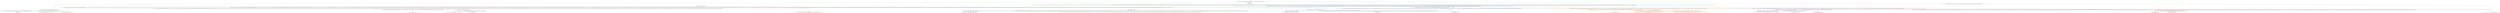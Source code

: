 digraph T {
	{
		rank=same
		52 [penwidth=3,colorscheme=set19,color=3,label="601;602;603;604;605;606;607;608;609;610_P\nP\n0% 60%"]
		50 [penwidth=3,colorscheme=set19,color=3,label="381;382;383;384;385;386;387;388;389;390;461;462;463;464;465;466;467;468;469;470;511;512;513;514;515;516;517;518;519;520_P\nP\n0% 18%"]
		46 [penwidth=3,colorscheme=set19,color=3,label="531;532;533;534;535;536;537;538;539;540;581;582;583;584;585;586;587;588;589;590_P\nP\n44% 0%"]
		43 [penwidth=3,colorscheme=set19,color=3,label="7352;7353;7354;7355;7356;7357;7358;7359;7360;7361;7402;7403;7404;7405;7406;7407;7408;7409;7410;7411;7462;7463;7464;7465;7466;7467;7468;7469;7470;7471;7492;7493;7494;7495;7496;7497;7498;7499;7500;7501;7602;7603;7604;7605;7606;7607;7608;7609;7610;7611;7782;7783;7784;7785;7786;7787;7788;7789;7790;7791;7852;7853;7854;7855;7856;7857;7858;7859;7860;7861;7952;7953;7954;7955;7956;7957;7958;7959;7960;7961;8093;8094;8095;8096;8097;8098;8099;8100;8101;8102;8273;8274;8275;8276;8277;8278;8279;8280;8281;8282;8373;8374;8375;8376;8377;8378;8379;8380;8381;8382;8703;8704;8705;8706;8707;8708;8709;8710;8711;8712;9113;9114;9115;9116;9117;9118;9119;9120;9121;9122;9303;9304;9305;9306;9307;9308;9309;9310;9311;9312;9443;9444;9445;9446;9447;9448;9449;9450;9451;9452;9713;9714;9715;9716;9717;9718;9719;9720;9721;9722;9923;9924;9925;9926;9927;9928;9929;9930;9931;9932;10023;10024;10025;10026;10027;10028;10029;10030;10031;10032;10153;10154;10155;10156;10157;10158;10159;10160;10161;10162;10233;10234;10235;10236;10237;10238;10239;10240;10241;10242_P\nP\n56% 0%"]
		41 [penwidth=3,colorscheme=set19,color=3,label="271;272;273;274;275;276;277;278;279;280;341;342;343;344;345;346;347;348;349;350_P\nP\n0% 22%"]
		38 [penwidth=3,colorscheme=set19,color=2,label="6132;6133;6134;6135;6136;6137;6138;6139;6140;6141;6222;6223;6224;6225;6226;6227;6228;6229;6230;6231_M1\nM1\n24%"]
		36 [penwidth=3,colorscheme=set19,color=2,label="8633;8634;8635;8636;8637;8638;8639;8640;8641;8642_M1\nM1\n11%"]
		34 [penwidth=3,colorscheme=set19,color=2,label="6122;6123;6124;6125;6126;6127;6128;6129;6130;6131;6182;6183;6184;6185;6186;6187;6188;6189;6190;6191_M1\nM1\n65%"]
		32 [penwidth=3,colorscheme=set19,color=8,label="4751;4752;4753;4754;4755;4756;4757;4758;4759;4760_M2\nM2\n24%"]
		30 [penwidth=3,colorscheme=set19,color=8,label="4211;4212;4213;4214;4215;4216;4217;4218;4219;4220;4401;4402;4403;4404;4405;4406;4407;4408;4409;4410_M2\nM2\n34%"]
		28 [penwidth=3,colorscheme=set19,color=8,label="4681;4682;4683;4684;4685;4686;4687;4688;4689;4690_M2\nM2\n42%"]
		26 [penwidth=3,colorscheme=set19,color=9,label="9603;9604;9605;9606;9607;9608;9609;9610;9611;9612_M3\nM3\n1e+02%"]
		25 [penwidth=3,colorscheme=set19,color=7,label="9493;9494;9495;9496;9497;9498;9499;9500;9501;9502;9633;9634;9635;9636;9637;9638;9639;9640;9641;9642;10313;10314;10315;10316;10317;10318;10319;10320;10321;10322_M4\nM4\n1e+02%"]
		23 [penwidth=3,colorscheme=set19,color=5,label="8893;8894;8895;8896;8897;8898;8899;8900;8901;8902_M5\nM5\n15%"]
		20 [penwidth=3,colorscheme=set19,color=5,label="8313;8314;8315;8316;8317;8318;8319;8320;8321;8322;8443;8444;8445;8446;8447;8448;8449;8450;8451;8452;8653;8654;8655;8656;8657;8658;8659;8660;8661;8662;8733;8734;8735;8736;8737;8738;8739;8740;8741;8742_M5\nM5\n39%"]
		18 [penwidth=3,colorscheme=set19,color=5,label="8433;8434;8435;8436;8437;8438;8439;8440;8441;8442;8553;8554;8555;8556;8557;8558;8559;8560;8561;8562;8643;8644;8645;8646;8647;8648;8649;8650;8651;8652;8723;8724;8725;8726;8727;8728;8729;8730;8731;8732_M5\nM5\n46%"]
		15 [penwidth=3,colorscheme=set19,color=4,label="8983;8984;8985;8986;8987;8988;8989;8990;8991;8992;9093;9094;9095;9096;9097;9098;9099;9100;9101;9102;9193;9194;9195;9196;9197;9198;9199;9200;9201;9202_M6\nM6\n70%"]
		13 [penwidth=3,colorscheme=set19,color=4,label="9553;9554;9555;9556;9557;9558;9559;9560;9561;9562_M6\nM6\n16%"]
		11 [penwidth=3,colorscheme=set19,color=4,label="9683;9684;9685;9686;9687;9688;9689;9690;9691;9692_M6\nM6\n14%"]
		10 [penwidth=3,colorscheme=set19,color=1,label="9703;9704;9705;9706;9707;9708;9709;9710;9711;9712_M7\nM7\n74%"]
		8 [penwidth=3,colorscheme=set19,color=1,label="10503;10504;10505;10506;10507;10508;10509;10510;10511;10512_M7\nM7\n26%"]
	}
	57 [penwidth=3,colorscheme=set19,color=3,label="GL"]
	56 [penwidth=3,colorscheme=set19,color=3,label="0;1;2;3;4;5;6;7;8;9;10;11;12;13;14;15;16;17;18;19;20;21;22;23;24;25;26;27;28;29;30;31;32;33;34;35;36;37;38;39;40;41;42;43;44;45;46;47;48;49;50;51;52;53;54;55;56;57;58;59;60;61;62;63;64;65;66;67;68;69;70"]
	55 [penwidth=3,colorscheme=set19,color=3,label="71;72;73;74;75;76;77;78;79;80"]
	54 [penwidth=3,colorscheme=set19,color=3,label="91;92;93;94;95;96;97;98;99;100;131;132;133;134;135;136;137;138;139;140;201;202;203;204;205;206;207;208;209;210"]
	53 [penwidth=3,colorscheme=set19,color=3,label="251;252;253;254;255;256;257;258;259;260;391;392;393;394;395;396;397;398;399;400;471;472;473;474;475;476;477;478;479;480;551;552;553;554;555;556;557;558;559;560;601;602;603;604;605;606;607;608;609;610"]
	51 [penwidth=3,colorscheme=set19,color=3,label="321;322;323;324;325;326;327;328;329;330;381;382;383;384;385;386;387;388;389;390;461;462;463;464;465;466;467;468;469;470;511;512;513;514;515;516;517;518;519;520"]
	49 [penwidth=3,colorscheme=set19,color=3,label="121;122;123;124;125;126;127;128;129;130"]
	48 [penwidth=3,colorscheme=set19,color=3,label="141;142;143;144;145;146;147;148;149;150;171;172;173;174;175;176;177;178;179;180"]
	47 [penwidth=3,colorscheme=set19,color=3,label="291;292;293;294;295;296;297;298;299;300;421;422;423;424;425;426;427;428;429;430;531;532;533;534;535;536;537;538;539;540;581;582;583;584;585;586;587;588;589;590"]
	45 [penwidth=3,colorscheme=set19,color=2,label="3581;3582;3583;3584;3585;3586;3587;3588;3589;3590;3671;3672;3673;3674;3675;3676;3677;3678;3679;3680;3721;3722;3723;3724;3725;3726;3727;3728;3729;3730;3761;3762;3763;3764;3765;3766;3767;3768;3769;3770;3871;3872;3873;3874;3875;3876;3877;3878;3879;3880;3941;3942;3943;3944;3945;3946;3947;3948;3949;3950;4051;4052;4053;4054;4055;4056;4057;4058;4059;4060;4121;4122;4123;4124;4125;4126;4127;4128;4129;4130;4181;4182;4183;4184;4185;4186;4187;4188;4189;4190;4261;4262;4263;4264;4265;4266;4267;4268;4269;4270;4381;4382;4383;4384;4385;4386;4387;4388;4389;4390;4541;4542;4543;4544;4545;4546;4547;4548;4549;4550;4741;4742;4743;4744;4745;4746;4747;4748;4749;4750;4851;4852;4853;4854;4855;4856;4857;4858;4859;4860;4991;4992;4993;4994;4995;4996;4997;4998;4999;5000;5021;5022;5023;5024;5025;5026;5027;5028;5029;5030;5061;5062;5063;5064;5065;5066;5067;5068;5069;5070;5101;5102;5103;5104;5105;5106;5107;5108;5109;5110;5261;5262;5263;5264;5265;5266;5267;5268;5269;5270;5331;5332;5333;5334;5335;5336;5337;5338;5339;5340;5391;5392;5393;5394;5395;5396;5397;5398;5399;5400;5421;5422;5423;5424;5425;5426;5427;5428;5429;5430;5471;5472;5473;5474;5475;5476;5477;5478;5479;5480;5511;5512;5513;5514;5515;5516;5517;5518;5519;5520;5591;5592;5593;5594;5595;5596;5597;5598;5599;5600;5721;5722;5723;5724;5725;5726;5727;5728;5729;5730;5751;5752;5753;5754;5755;5756;5757;5758;5759;5760;5811;5812;5813;5814;5815;5816;5817;5818;5819;5820;5861;5862;5863;5864;5865;5866;5867;5868;5869;5870;5901;5902;5903;5904;5905;5906;5907;5908;5909;5910;5971;5972;5973;5974;5975;5976;5977;5978;5979;5980;5981"]
	44 [penwidth=3,colorscheme=set19,color=2,label="6062;6063;6064;6065;6066;6067;6068;6069;6070;6071"]
	42 [penwidth=3,colorscheme=set19,color=3,label="81;82;83;84;85;86;87;88;89;90;101;102;103;104;105;106;107;108;109;110;111;112;113;114;115;116;117;118;119;120;151;152;153;154;155;156;157;158;159;160;221;222;223;224;225;226;227;228;229;230;271;272;273;274;275;276;277;278;279;280;341;342;343;344;345;346;347;348;349;350"]
	40 [penwidth=3,colorscheme=set19,color=2,label="6012;6013;6014;6015;6016;6017;6018;6019;6020;6021;6072;6073;6074;6075;6076;6077;6078;6079;6080;6081"]
	39 [penwidth=3,colorscheme=set19,color=2,label="6132;6133;6134;6135;6136;6137;6138;6139;6140;6141;6222;6223;6224;6225;6226;6227;6228;6229;6230;6231"]
	37 [penwidth=3,colorscheme=set19,color=2,label="6332;6333;6334;6335;6336;6337;6338;6339;6340;6341;6552;6553;6554;6555;6556;6557;6558;6559;6560;6561;6592;6593;6594;6595;6596;6597;6598;6599;6600;6601;6662;6663;6664;6665;6666;6667;6668;6669;6670;6671;6812;6813;6814;6815;6816;6817;6818;6819;6820;6821;6902;6903;6904;6905;6906;6907;6908;6909;6910;6911;7012;7013;7014;7015;7016;7017;7018;7019;7020;7021;7062;7063;7064;7065;7066;7067;7068;7069;7070;7071;7232;7233;7234;7235;7236;7237;7238;7239;7240;7241;7612;7613;7614;7615;7616;7617;7618;7619;7620;7621;7682;7683;7684;7685;7686;7687;7688;7689;7690;7691;7972;7973;7974;7975;7976;7977;7978;7979;7980;7981;8012;8013;8014;8015;8016;8017;8018;8019;8020;8021;8022;8163;8164;8165;8166;8167;8168;8169;8170;8171;8172;8293;8294;8295;8296;8297;8298;8299;8300;8301;8302;8403;8404;8405;8406;8407;8408;8409;8410;8411;8412;8633;8634;8635;8636;8637;8638;8639;8640;8641;8642"]
	35 [penwidth=3,colorscheme=set19,color=2,label="6122;6123;6124;6125;6126;6127;6128;6129;6130;6131;6182;6183;6184;6185;6186;6187;6188;6189;6190;6191"]
	33 [penwidth=3,colorscheme=set19,color=8,label="4081;4082;4083;4084;4085;4086;4087;4088;4089;4090;4161;4162;4163;4164;4165;4166;4167;4168;4169;4170;4251;4252;4253;4254;4255;4256;4257;4258;4259;4260;4291;4292;4293;4294;4295;4296;4297;4298;4299;4300;4351;4352;4353;4354;4355;4356;4357;4358;4359;4360;4451;4452;4453;4454;4455;4456;4457;4458;4459;4460;4591;4592;4593;4594;4595;4596;4597;4598;4599;4600;4701;4702;4703;4704;4705;4706;4707;4708;4709;4710;4751;4752;4753;4754;4755;4756;4757;4758;4759;4760"]
	31 [penwidth=3,colorscheme=set19,color=8,label="4211;4212;4213;4214;4215;4216;4217;4218;4219;4220;4401;4402;4403;4404;4405;4406;4407;4408;4409;4410"]
	29 [penwidth=3,colorscheme=set19,color=8,label="4481;4482;4483;4484;4485;4486;4487;4488;4489;4490;4551;4552;4553;4554;4555;4556;4557;4558;4559;4560;4631;4632;4633;4634;4635;4636;4637;4638;4639;4640;4681;4682;4683;4684;4685;4686;4687;4688;4689;4690"]
	27 [penwidth=3,colorscheme=set19,color=2,label="6162;6163;6164;6165;6166;6167;6168;6169;6170;6171;6242;6243;6244;6245;6246;6247;6248;6249;6250;6251;6312;6313;6314;6315;6316;6317;6318;6319;6320;6321;6362;6363;6364;6365;6366;6367;6368;6369;6370;6371;6402;6403;6404;6405;6406;6407;6408;6409;6410;6411"]
	24 [penwidth=3,colorscheme=set19,color=5,label="8043;8044;8045;8046;8047;8048;8049;8050;8051;8052;8113;8114;8115;8116;8117;8118;8119;8120;8121;8122;8203;8204;8205;8206;8207;8208;8209;8210;8211;8212;8353;8354;8355;8356;8357;8358;8359;8360;8361;8362;8483;8484;8485;8486;8487;8488;8489;8490;8491;8492;8603;8604;8605;8606;8607;8608;8609;8610;8611;8612;8673;8674;8675;8676;8677;8678;8679;8680;8681;8682;8893;8894;8895;8896;8897;8898;8899;8900;8901;8902"]
	22 [penwidth=3,colorscheme=set19,color=5,label="8183;8184;8185;8186;8187;8188;8189;8190;8191;8192"]
	21 [penwidth=3,colorscheme=set19,color=5,label="8313;8314;8315;8316;8317;8318;8319;8320;8321;8322;8443;8444;8445;8446;8447;8448;8449;8450;8451;8452;8653;8654;8655;8656;8657;8658;8659;8660;8661;8662;8733;8734;8735;8736;8737;8738;8739;8740;8741;8742"]
	19 [penwidth=3,colorscheme=set19,color=5,label="8433;8434;8435;8436;8437;8438;8439;8440;8441;8442;8553;8554;8555;8556;8557;8558;8559;8560;8561;8562;8643;8644;8645;8646;8647;8648;8649;8650;8651;8652;8723;8724;8725;8726;8727;8728;8729;8730;8731;8732"]
	17 [penwidth=3,colorscheme=set19,color=4,label="8763;8764;8765;8766;8767;8768;8769;8770;8771;8772;8843;8844;8845;8846;8847;8848;8849;8850;8851;8852;8913;8914;8915;8916;8917;8918;8919;8920;8921;8922"]
	16 [penwidth=3,colorscheme=set19,color=4,label="8983;8984;8985;8986;8987;8988;8989;8990;8991;8992;9093;9094;9095;9096;9097;9098;9099;9100;9101;9102;9193;9194;9195;9196;9197;9198;9199;9200;9201;9202"]
	14 [penwidth=3,colorscheme=set19,color=4,label="9083;9084;9085;9086;9087;9088;9089;9090;9091;9092;9403;9404;9405;9406;9407;9408;9409;9410;9411;9412;9553;9554;9555;9556;9557;9558;9559;9560;9561;9562"]
	12 [penwidth=3,colorscheme=set19,color=4,label="8833;8834;8835;8836;8837;8838;8839;8840;8841;8842;8973;8974;8975;8976;8977;8978;8979;8980;8981;8982;9273;9274;9275;9276;9277;9278;9279;9280;9281;9282;9683;9684;9685;9686;9687;9688;9689;9690;9691;9692"]
	9 [penwidth=3,colorscheme=set19,color=1,label="10343;10344;10345;10346;10347;10348;10349;10350;10351;10352;10453;10454;10455;10456;10457;10458;10459;10460;10461;10462;10503;10504;10505;10506;10507;10508;10509;10510;10511;10512"]
	7 [penwidth=3,colorscheme=set19,color=3,label="6212;6213;6214;6215;6216;6217;6218;6219;6220;6221;6252;6253;6254;6255;6256;6257;6258;6259;6260;6261;6372;6373;6374;6375;6376;6377;6378;6379;6380;6381;6412;6413;6414;6415;6416;6417;6418;6419;6420;6421;6472;6473;6474;6475;6476;6477;6478;6479;6480;6481;6542;6543;6544;6545;6546;6547;6548;6549;6550;6551;6582;6583;6584;6585;6586;6587;6588;6589;6590;6591;6612;6613;6614;6615;6616;6617;6618;6619;6620;6621;6762;6763;6764;6765;6766;6767;6768;6769;6770;6771;6892;6893;6894;6895;6896;6897;6898;6899;6900;6901;6982;6983;6984;6985;6986;6987;6988;6989;6990;6991;7002;7003;7004;7005;7006;7007;7008;7009;7010;7011;7052;7053;7054;7055;7056;7057;7058;7059;7060;7061;7352;7353;7354;7355;7356;7357;7358;7359;7360;7361;7402;7403;7404;7405;7406;7407;7408;7409;7410;7411;7462;7463;7464;7465;7466;7467;7468;7469;7470;7471;7492;7493;7494;7495;7496;7497;7498;7499;7500;7501;7602;7603;7604;7605;7606;7607;7608;7609;7610;7611;7782;7783;7784;7785;7786;7787;7788;7789;7790;7791;7852;7853;7854;7855;7856;7857;7858;7859;7860;7861;7952;7953;7954;7955;7956;7957;7958;7959;7960;7961;8093;8094;8095;8096;8097;8098;8099;8100;8101;8102;8273;8274;8275;8276;8277;8278;8279;8280;8281;8282;8373;8374;8375;8376;8377;8378;8379;8380;8381;8382;8703;8704;8705;8706;8707;8708;8709;8710;8711;8712;9113;9114;9115;9116;9117;9118;9119;9120;9121;9122;9303;9304;9305;9306;9307;9308;9309;9310;9311;9312;9443;9444;9445;9446;9447;9448;9449;9450;9451;9452;9713;9714;9715;9716;9717;9718;9719;9720;9721;9722;9923;9924;9925;9926;9927;9928;9929;9930;9931;9932;10023;10024;10025;10026;10027;10028;10029;10030;10031;10032;10153;10154;10155;10156;10157;10158;10159;10160;10161;10162;10233;10234;10235;10236;10237;10238;10239;10240;10241;10242"]
	6 [penwidth=3,colorscheme=set19,color=1,label="3611;3612;3613;3614;3615;3616;3617;3618;3619;3620;3661;3662;3663;3664;3665;3666;3667;3668;3669;3670;3741;3742;3743;3744;3745;3746;3747;3748;3749;3750;3791;3792;3793;3794;3795;3796;3797;3798;3799;3800;3821;3822;3823;3824;3825;3826;3827;3828;3829;3830;3861;3862;3863;3864;3865;3866;3867;3868;3869;3870;3931;3932;3933;3934;3935;3936;3937;3938;3939;3940;4001;4002;4003;4004;4005;4006;4007;4008;4009;4010;4171;4172;4173;4174;4175;4176;4177;4178;4179;4180;4371;4372;4373;4374;4375;4376;4377;4378;4379;4380;4521;4522;4523;4524;4525;4526;4527;4528;4529;4530;4611;4612;4613;4614;4615;4616;4617;4618;4619;4620;4661;4662;4663;4664;4665;4666;4667;4668;4669;4670;4871;4872;4873;4874;4875;4876;4877;4878;4879;4880;4921;4922;4923;4924;4925;4926;4927;4928;4929;4930;5011;5012;5013;5014;5015;5016;5017;5018;5019;5020;5041;5042;5043;5044;5045;5046;5047;5048;5049;5050;5091;5092;5093;5094;5095;5096;5097;5098;5099;5100;5141;5142;5143;5144;5145;5146;5147;5148;5149;5150;5151;5152;5153;5154;5155;5156;5157;5158;5159;5160;5201;5202;5203;5204;5205;5206;5207;5208;5209;5210;5231;5232;5233;5234;5235;5236;5237;5238;5239;5240;5241;5242;5243;5244;5245;5246;5247;5248;5249;5250;5281;5282;5283;5284;5285;5286;5287;5288;5289;5290;5311;5312;5313;5314;5315;5316;5317;5318;5319;5320;5341;5342;5343;5344;5345;5346;5347;5348;5349;5350;5361;5362;5363;5364;5365;5366;5367;5368;5369;5370;5411;5412;5413;5414;5415;5416;5417;5418;5419;5420;5441;5442;5443;5444;5445;5446;5447;5448;5449;5450;5571;5572;5573;5574;5575;5576;5577;5578;5579;5580;5621;5622;5623;5624;5625;5626;5627;5628;5629;5630;5661;5662;5663;5664;5665;5666;5667;5668;5669;5670;5691;5692;5693;5694;5695;5696;5697;5698;5699;5700;5741;5742;5743;5744;5745;5746;5747;5748;5749;5750;5771;5772;5773;5774;5775;5776;5777;5778;5779;5780;5841;5842;5843;5844;5845;5846;5847;5848;5849;5850;5881;5882;5883;5884;5885;5886;5887;5888;5889;5890;5921;5922;5923;5924;5925;5926;5927;5928;5929;5930;5941;5942;5943;5944;5945;5946;5947;5948;5949;5950;5961;5962;5963;5964;5965;5966;5967;5968;5969;5970;6032;6033;6034;6035;6036;6037;6038;6039;6040;6041;6052;6053;6054;6055;6056;6057;6058;6059;6060;6061;6102;6103;6104;6105;6106;6107;6108;6109;6110;6111;6232;6233;6234;6235;6236;6237;6238;6239;6240;6241;6272;6273;6274;6275;6276;6277;6278;6279;6280;6281;6352;6353;6354;6355;6356;6357;6358;6359;6360;6361;6442;6443;6444;6445;6446;6447;6448;6449;6450;6451;6492;6493;6494;6495;6496;6497;6498;6499;6500;6501;6572;6573;6574;6575;6576;6577;6578;6579;6580;6581;6622;6623;6624;6625;6626;6627;6628;6629;6630;6631;6782;6783;6784;6785;6786;6787;6788;6789;6790;6791;6852;6853;6854;6855;6856;6857;6858;6859;6860;6861;6912;6913;6914;6915;6916;6917;6918;6919;6920;6921;7082;7083;7084;7085;7086;7087;7088;7089;7090;7091;7142;7143;7144;7145;7146;7147;7148;7149;7150;7151;7202;7203;7204;7205;7206;7207;7208;7209;7210;7211;7282;7283;7284;7285;7286;7287;7288;7289;7290;7291;7332;7333;7334;7335;7336;7337;7338;7339;7340;7341;7432;7433;7434;7435;7436;7437;7438;7439;7440;7441;7562;7563;7564;7565;7566;7567;7568;7569;7570;7571;7762;7763;7764;7765;7766;7767;7768;7769;7770;7771;7822;7823;7824;7825;7826;7827;7828;7829;7830;7831;7882;7883;7884;7885;7886;7887;7888;7889;7890;7891;7932;7933;7934;7935;7936;7937;7938;7939;7940;7941;8053;8054;8055;8056;8057;8058;8059;8060;8061;8062;8143;8144;8145;8146;8147;8148;8149;8150;8151;8152;8233;8234;8235;8236;8237;8238;8239;8240;8241;8242;8493;8494;8495;8496;8497;8498;8499;8500;8501;8502;8853;8854;8855;8856;8857;8858;8859;8860;8861;8862;9213;9214;9215;9216;9217;9218;9219;9220;9221;9222;9423;9424;9425;9426;9427;9428;9429;9430;9431;9432;9563;9564;9565;9566;9567;9568;9569;9570;9571;9572;9703;9704;9705;9706;9707;9708;9709;9710;9711;9712"]
	5 [penwidth=3,colorscheme=set19,color=9,label="6502;6503;6504;6505;6506;6507;6508;6509;6510;6511;6602;6603;6604;6605;6606;6607;6608;6609;6610;6611;6632;6633;6634;6635;6636;6637;6638;6639;6640;6641;6692;6693;6694;6695;6696;6697;6698;6699;6700;6701;6792;6793;6794;6795;6796;6797;6798;6799;6800;6801;6862;6863;6864;6865;6866;6867;6868;6869;6870;6871;7022;7023;7024;7025;7026;7027;7028;7029;7030;7031;7152;7153;7154;7155;7156;7157;7158;7159;7160;7161;7212;7213;7214;7215;7216;7217;7218;7219;7220;7221;7382;7383;7384;7385;7386;7387;7388;7389;7390;7391;7572;7573;7574;7575;7576;7577;7578;7579;7580;7581;7642;7643;7644;7645;7646;7647;7648;7649;7650;7651;7722;7723;7724;7725;7726;7727;7728;7729;7730;7731;7892;7893;7894;7895;7896;7897;7898;7899;7900;7901;8023;8024;8025;8026;8027;8028;8029;8030;8031;8032;8063;8064;8065;8066;8067;8068;8069;8070;8071;8072;8243;8244;8245;8246;8247;8248;8249;8250;8251;8252;8363;8364;8365;8366;8367;8368;8369;8370;8371;8372;8503;8504;8505;8506;8507;8508;8509;8510;8511;8512;8793;8794;8795;8796;8797;8798;8799;8800;8801;8802;8863;8864;8865;8866;8867;8868;8869;8870;8871;8872;8943;8944;8945;8946;8947;8948;8949;8950;8951;8952;9023;9024;9025;9026;9027;9028;9029;9030;9031;9032;9143;9144;9145;9146;9147;9148;9149;9150;9151;9152;9463;9464;9465;9466;9467;9468;9469;9470;9471;9472;9603;9604;9605;9606;9607;9608;9609;9610;9611;9612"]
	4 [penwidth=3,colorscheme=set19,color=4,label="6112;6113;6114;6115;6116;6117;6118;6119;6120;6121;6172;6173;6174;6175;6176;6177;6178;6179;6180;6181;6322;6323;6324;6325;6326;6327;6328;6329;6330;6331;6522;6523;6524;6525;6526;6527;6528;6529;6530;6531;6712;6713;6714;6715;6716;6717;6718;6719;6720;6721;6752;6753;6754;6755;6756;6757;6758;6759;6760;6761;6802;6803;6804;6805;6806;6807;6808;6809;6810;6811;6932;6933;6934;6935;6936;6937;6938;6939;6940;6941;7032;7033;7034;7035;7036;7037;7038;7039;7040;7041;7102;7103;7104;7105;7106;7107;7108;7109;7110;7111;7302;7303;7304;7305;7306;7307;7308;7309;7310;7311;7482;7483;7484;7485;7486;7487;7488;7489;7490;7491;7532;7533;7534;7535;7536;7537;7538;7539;7540;7541;7592;7593;7594;7595;7596;7597;7598;7599;7600;7601;7662;7663;7664;7665;7666;7667;7668;7669;7670;7671;7772;7773;7774;7775;7776;7777;7778;7779;7780;7781;7962;7963;7964;7965;7966;7967;7968;7969;7970;7971;8083;8084;8085;8086;8087;8088;8089;8090;8091;8092;8153;8154;8155;8156;8157;8158;8159;8160;8161;8162;8263;8264;8265;8266;8267;8268;8269;8270;8271;8272;8523;8524;8525;8526;8527;8528;8529;8530;8531;8532;8683;8684;8685;8686;8687;8688;8689;8690;8691;8692"]
	3 [penwidth=3,colorscheme=set19,color=5,label="6452;6453;6454;6455;6456;6457;6458;6459;6460;6461;6512;6513;6514;6515;6516;6517;6518;6519;6520;6521;6642;6643;6644;6645;6646;6647;6648;6649;6650;6651;6702;6703;6704;6705;6706;6707;6708;6709;6710;6711;6742;6743;6744;6745;6746;6747;6748;6749;6750;6751;6872;6873;6874;6875;6876;6877;6878;6879;6880;6881;6922;6923;6924;6925;6926;6927;6928;6929;6930;6931;6962;6963;6964;6965;6966;6967;6968;6969;6970;6971;7092;7093;7094;7095;7096;7097;7098;7099;7100;7101;7162;7163;7164;7165;7166;7167;7168;7169;7170;7171;7292;7293;7294;7295;7296;7297;7298;7299;7300;7301;7442;7443;7444;7445;7446;7447;7448;7449;7450;7451;7472;7473;7474;7475;7476;7477;7478;7479;7480;7481;7522;7523;7524;7525;7526;7527;7528;7529;7530;7531;7582;7583;7584;7585;7586;7587;7588;7589;7590;7591;7652;7653;7654;7655;7656;7657;7658;7659;7660;7661;7732;7733;7734;7735;7736;7737;7738;7739;7740;7741;7832;7833;7834;7835;7836;7837;7838;7839;7840;7841;7902;7903;7904;7905;7906;7907;7908;7909;7910;7911;7982;7983;7984;7985;7986;7987;7988;7989;7990;7991"]
	2 [penwidth=3,colorscheme=set19,color=7,label="241;242;243;244;245;246;247;248;249;250;301;302;303;304;305;306;307;308;309;310;431;432;433;434;435;436;437;438;439;440;591;592;593;594;595;596;597;598;599;600;631;632;633;634;635;636;637;638;639;640;711;712;713;714;715;716;717;718;719;720;741;742;743;744;745;746;747;748;749;750;771;772;773;774;775;776;777;778;779;780;801;802;803;804;805;806;807;808;809;810;881;882;883;884;885;886;887;888;889;890;951;952;953;954;955;956;957;958;959;960;981;982;983;984;985;986;987;988;989;990;1001;1002;1003;1004;1005;1006;1007;1008;1009;1010;1031;1032;1033;1034;1035;1036;1037;1038;1039;1040;1081;1082;1083;1084;1085;1086;1087;1088;1089;1090;1111;1112;1113;1114;1115;1116;1117;1118;1119;1120;1161;1162;1163;1164;1165;1166;1167;1168;1169;1170;1191;1192;1193;1194;1195;1196;1197;1198;1199;1200;1211;1212;1213;1214;1215;1216;1217;1218;1219;1220;1271;1272;1273;1274;1275;1276;1277;1278;1279;1280;1301;1302;1303;1304;1305;1306;1307;1308;1309;1310;1341;1342;1343;1344;1345;1346;1347;1348;1349;1350;1371;1372;1373;1374;1375;1376;1377;1378;1379;1380;1421;1422;1423;1424;1425;1426;1427;1428;1429;1430;1431;1432;1433;1434;1435;1436;1437;1438;1439;1440;1501;1502;1503;1504;1505;1506;1507;1508;1509;1510;1571;1572;1573;1574;1575;1576;1577;1578;1579;1580;1631;1632;1633;1634;1635;1636;1637;1638;1639;1640;1651;1652;1653;1654;1655;1656;1657;1658;1659;1660;1661;1662;1663;1664;1665;1666;1667;1668;1669;1670;1691;1692;1693;1694;1695;1696;1697;1698;1699;1700;1711;1712;1713;1714;1715;1716;1717;1718;1719;1720;1761;1762;1763;1764;1765;1766;1767;1768;1769;1770;1911;1912;1913;1914;1915;1916;1917;1918;1919;1920;1961;1962;1963;1964;1965;1966;1967;1968;1969;1970;1971;1972;1973;1974;1975;1976;1977;1978;1979;1980;1981;1982;1983;1984;1985;1986;1987;1988;1989;1990;2081;2082;2083;2084;2085;2086;2087;2088;2089;2090;2101;2102;2103;2104;2105;2106;2107;2108;2109;2110;2111;2112;2113;2114;2115;2116;2117;2118;2119;2120;2131;2132;2133;2134;2135;2136;2137;2138;2139;2140;2211;2212;2213;2214;2215;2216;2217;2218;2219;2220;2241;2242;2243;2244;2245;2246;2247;2248;2249;2250;2261;2262;2263;2264;2265;2266;2267;2268;2269;2270;2301;2302;2303;2304;2305;2306;2307;2308;2309;2310;2391;2392;2393;2394;2395;2396;2397;2398;2399;2400;2411;2412;2413;2414;2415;2416;2417;2418;2419;2420;2471;2472;2473;2474;2475;2476;2477;2478;2479;2480;2531;2532;2533;2534;2535;2536;2537;2538;2539;2540;2561;2562;2563;2564;2565;2566;2567;2568;2569;2570;2601;2602;2603;2604;2605;2606;2607;2608;2609;2610;2641;2642;2643;2644;2645;2646;2647;2648;2649;2650;2661;2662;2663;2664;2665;2666;2667;2668;2669;2670;2691;2692;2693;2694;2695;2696;2697;2698;2699;2700;2741;2742;2743;2744;2745;2746;2747;2748;2749;2750;2791;2792;2793;2794;2795;2796;2797;2798;2799;2800;2831;2832;2833;2834;2835;2836;2837;2838;2839;2840;2871;2872;2873;2874;2875;2876;2877;2878;2879;2880;2911;2912;2913;2914;2915;2916;2917;2918;2919;2920;3031;3032;3033;3034;3035;3036;3037;3038;3039;3040;3081;3082;3083;3084;3085;3086;3087;3088;3089;3090;3181;3182;3183;3184;3185;3186;3187;3188;3189;3190;3221;3222;3223;3224;3225;3226;3227;3228;3229;3230;3321;3322;3323;3324;3325;3326;3327;3328;3329;3330;3341;3342;3343;3344;3345;3346;3347;3348;3349;3350;3401;3402;3403;3404;3405;3406;3407;3408;3409;3410;3451;3452;3453;3454;3455;3456;3457;3458;3459;3460;3481;3482;3483;3484;3485;3486;3487;3488;3489;3490;3551;3552;3553;3554;3555;3556;3557;3558;3559;3560;3591;3592;3593;3594;3595;3596;3597;3598;3599;3600;3621;3622;3623;3624;3625;3626;3627;3628;3629;3630;3731;3732;3733;3734;3735;3736;3737;3738;3739;3740;3771;3772;3773;3774;3775;3776;3777;3778;3779;3780;3801;3802;3803;3804;3805;3806;3807;3808;3809;3810;3891;3892;3893;3894;3895;3896;3897;3898;3899;3900;3921;3922;3923;3924;3925;3926;3927;3928;3929;3930;4091;4092;4093;4094;4095;4096;4097;4098;4099;4100;4111;4112;4113;4114;4115;4116;4117;4118;4119;4120;4301;4302;4303;4304;4305;4306;4307;4308;4309;4310;4361;4362;4363;4364;4365;4366;4367;4368;4369;4370;4511;4512;4513;4514;4515;4516;4517;4518;4519;4520;4601;4602;4603;4604;4605;4606;4607;4608;4609;4610;4651;4652;4653;4654;4655;4656;4657;4658;4659;4660;4761;4762;4763;4764;4765;4766;4767;4768;4769;4770;4781;4782;4783;4784;4785;4786;4787;4788;4789;4790;4821;4822;4823;4824;4825;4826;4827;4828;4829;4830;4891;4892;4893;4894;4895;4896;4897;4898;4899;4900;4941;4942;4943;4944;4945;4946;4947;4948;4949;4950;4971;4972;4973;4974;4975;4976;4977;4978;4979;4980;5001;5002;5003;5004;5005;5006;5007;5008;5009;5010;5081;5082;5083;5084;5085;5086;5087;5088;5089;5090;5121;5122;5123;5124;5125;5126;5127;5128;5129;5130;5131;5132;5133;5134;5135;5136;5137;5138;5139;5140;5191;5192;5193;5194;5195;5196;5197;5198;5199;5200;5271;5272;5273;5274;5275;5276;5277;5278;5279;5280;5301;5302;5303;5304;5305;5306;5307;5308;5309;5310;5381;5382;5383;5384;5385;5386;5387;5388;5389;5390;5401;5402;5403;5404;5405;5406;5407;5408;5409;5410;5531;5532;5533;5534;5535;5536;5537;5538;5539;5540;5561;5562;5563;5564;5565;5566;5567;5568;5569;5570;5611;5612;5613;5614;5615;5616;5617;5618;5619;5620;5631;5632;5633;5634;5635;5636;5637;5638;5639;5640;5681;5682;5683;5684;5685;5686;5687;5688;5689;5690;5711;5712;5713;5714;5715;5716;5717;5718;5719;5720;5781;5782;5783;5784;5785;5786;5787;5788;5789;5790;5791;5792;5793;5794;5795;5796;5797;5798;5799;5800;5831;5832;5833;5834;5835;5836;5837;5838;5839;5840;5871;5872;5873;5874;5875;5876;5877;5878;5879;5880;5891;5892;5893;5894;5895;5896;5897;5898;5899;5900;5931;5932;5933;5934;5935;5936;5937;5938;5939;5940;5982;5983;5984;5985;5986;5987;5988;5989;5990;5991;5992;5993;5994;5995;5996;5997;5998;5999;6000;6001;6022;6023;6024;6025;6026;6027;6028;6029;6030;6031;6082;6083;6084;6085;6086;6087;6088;6089;6090;6091;6382;6383;6384;6385;6386;6387;6388;6389;6390;6391;6422;6423;6424;6425;6426;6427;6428;6429;6430;6431;6672;6673;6674;6675;6676;6677;6678;6679;6680;6681;6822;6823;6824;6825;6826;6827;6828;6829;6830;6831;7182;7183;7184;7185;7186;7187;7188;7189;7190;7191;7262;7263;7264;7265;7266;7267;7268;7269;7270;7271;7322;7323;7324;7325;7326;7327;7328;7329;7330;7331;7362;7363;7364;7365;7366;7367;7368;7369;7370;7371;7502;7503;7504;7505;7506;7507;7508;7509;7510;7511;7542;7543;7544;7545;7546;7547;7548;7549;7550;7551;7692;7693;7694;7695;7696;7697;7698;7699;7700;7701;7792;7793;7794;7795;7796;7797;7798;7799;7800;7801;7992;7993;7994;7995;7996;7997;7998;7999;8000;8001;8123;8124;8125;8126;8127;8128;8129;8130;8131;8132;8213;8214;8215;8216;8217;8218;8219;8220;8221;8222;8413;8414;8415;8416;8417;8418;8419;8420;8421;8422;8713;8714;8715;8716;8717;8718;8719;8720;8721;8722;8873;8874;8875;8876;8877;8878;8879;8880;8881;8882;9043;9044;9045;9046;9047;9048;9049;9050;9051;9052;9163;9164;9165;9166;9167;9168;9169;9170;9171;9172;9243;9244;9245;9246;9247;9248;9249;9250;9251;9252;9343;9344;9345;9346;9347;9348;9349;9350;9351;9352;9493;9494;9495;9496;9497;9498;9499;9500;9501;9502;9633;9634;9635;9636;9637;9638;9639;9640;9641;9642;10313;10314;10315;10316;10317;10318;10319;10320;10321;10322"]
	1 [penwidth=3,colorscheme=set19,color=8,label="621;622;623;624;625;626;627;628;629;630;651;652;653;654;655;656;657;658;659;660;701;702;703;704;705;706;707;708;709;710;731;732;733;734;735;736;737;738;739;740;761;762;763;764;765;766;767;768;769;770;791;792;793;794;795;796;797;798;799;800;821;822;823;824;825;826;827;828;829;830;871;872;873;874;875;876;877;878;879;880;921;922;923;924;925;926;927;928;929;930;941;942;943;944;945;946;947;948;949;950;971;972;973;974;975;976;977;978;979;980;1021;1022;1023;1024;1025;1026;1027;1028;1029;1030;1141;1142;1143;1144;1145;1146;1147;1148;1149;1150;1181;1182;1183;1184;1185;1186;1187;1188;1189;1190;1231;1232;1233;1234;1235;1236;1237;1238;1239;1240;1261;1262;1263;1264;1265;1266;1267;1268;1269;1270;1291;1292;1293;1294;1295;1296;1297;1298;1299;1300;1331;1332;1333;1334;1335;1336;1337;1338;1339;1340;1361;1362;1363;1364;1365;1366;1367;1368;1369;1370;1451;1452;1453;1454;1455;1456;1457;1458;1459;1460;1491;1492;1493;1494;1495;1496;1497;1498;1499;1500;1511;1512;1513;1514;1515;1516;1517;1518;1519;1520;1541;1542;1543;1544;1545;1546;1547;1548;1549;1550;1561;1562;1563;1564;1565;1566;1567;1568;1569;1570;1591;1592;1593;1594;1595;1596;1597;1598;1599;1600;1621;1622;1623;1624;1625;1626;1627;1628;1629;1630;1681;1682;1683;1684;1685;1686;1687;1688;1689;1690;1741;1742;1743;1744;1745;1746;1747;1748;1749;1750;1791;1792;1793;1794;1795;1796;1797;1798;1799;1800;1801;1802;1803;1804;1805;1806;1807;1808;1809;1810;1821;1822;1823;1824;1825;1826;1827;1828;1829;1830;1841;1842;1843;1844;1845;1846;1847;1848;1849;1850;1871;1872;1873;1874;1875;1876;1877;1878;1879;1880;1941;1942;1943;1944;1945;1946;1947;1948;1949;1950;2021;2022;2023;2024;2025;2026;2027;2028;2029;2030;2041;2042;2043;2044;2045;2046;2047;2048;2049;2050;2061;2062;2063;2064;2065;2066;2067;2068;2069;2070;2091;2092;2093;2094;2095;2096;2097;2098;2099;2100;2121;2122;2123;2124;2125;2126;2127;2128;2129;2130;2161;2162;2163;2164;2165;2166;2167;2168;2169;2170;2231;2232;2233;2234;2235;2236;2237;2238;2239;2240;2291;2292;2293;2294;2295;2296;2297;2298;2299;2300;2321;2322;2323;2324;2325;2326;2327;2328;2329;2330;2361;2362;2363;2364;2365;2366;2367;2368;2369;2370;2421;2422;2423;2424;2425;2426;2427;2428;2429;2430;2441;2442;2443;2444;2445;2446;2447;2448;2449;2450;2491;2492;2493;2494;2495;2496;2497;2498;2499;2500;2551;2552;2553;2554;2555;2556;2557;2558;2559;2560;2591;2592;2593;2594;2595;2596;2597;2598;2599;2600;2611;2612;2613;2614;2615;2616;2617;2618;2619;2620;2651;2652;2653;2654;2655;2656;2657;2658;2659;2660;2761;2762;2763;2764;2765;2766;2767;2768;2769;2770;2781;2782;2783;2784;2785;2786;2787;2788;2789;2790;2811;2812;2813;2814;2815;2816;2817;2818;2819;2820;2851;2852;2853;2854;2855;2856;2857;2858;2859;2860;2881;2882;2883;2884;2885;2886;2887;2888;2889;2890;2961;2962;2963;2964;2965;2966;2967;2968;2969;2970;3001;3002;3003;3004;3005;3006;3007;3008;3009;3010;3021;3022;3023;3024;3025;3026;3027;3028;3029;3030;3041;3042;3043;3044;3045;3046;3047;3048;3049;3050;3061;3062;3063;3064;3065;3066;3067;3068;3069;3070;3111;3112;3113;3114;3115;3116;3117;3118;3119;3120;3141;3142;3143;3144;3145;3146;3147;3148;3149;3150;3161;3162;3163;3164;3165;3166;3167;3168;3169;3170;3201;3202;3203;3204;3205;3206;3207;3208;3209;3210;3261;3262;3263;3264;3265;3266;3267;3268;3269;3270;3291;3292;3293;3294;3295;3296;3297;3298;3299;3300;3361;3362;3363;3364;3365;3366;3367;3368;3369;3370;3381;3382;3383;3384;3385;3386;3387;3388;3389;3390;3421;3422;3423;3424;3425;3426;3427;3428;3429;3430;3471;3472;3473;3474;3475;3476;3477;3478;3479;3480;3501;3502;3503;3504;3505;3506;3507;3508;3509;3510;3511;3512;3513;3514;3515;3516;3517;3518;3519;3520;3541;3542;3543;3544;3545;3546;3547;3548;3549;3550;3571;3572;3573;3574;3575;3576;3577;3578;3579;3580;3601;3602;3603;3604;3605;3606;3607;3608;3609;3610;3641;3642;3643;3644;3645;3646;3647;3648;3649;3650;3691;3692;3693;3694;3695;3696;3697;3698;3699;3700;3701;3702;3703;3704;3705;3706;3707;3708;3709;3710;3781;3782;3783;3784;3785;3786;3787;3788;3789;3790;3851;3852;3853;3854;3855;3856;3857;3858;3859;3860;3881;3882;3883;3884;3885;3886;3887;3888;3889;3890;3911;3912;3913;3914;3915;3916;3917;3918;3919;3920;3961;3962;3963;3964;3965;3966;3967;3968;3969;3970;4031;4032;4033;4034;4035;4036;4037;4038;4039;4040"]
	0 [penwidth=3,colorscheme=set19,color=2,label="161;162;163;164;165;166;167;168;169;170;411;412;413;414;415;416;417;418;419;420;491;492;493;494;495;496;497;498;499;500;571;572;573;574;575;576;577;578;579;580;641;642;643;644;645;646;647;648;649;650;661;662;663;664;665;666;667;668;669;670;691;692;693;694;695;696;697;698;699;700;781;782;783;784;785;786;787;788;789;790;811;812;813;814;815;816;817;818;819;820;831;832;833;834;835;836;837;838;839;840;861;862;863;864;865;866;867;868;869;870;891;892;893;894;895;896;897;898;899;900;911;912;913;914;915;916;917;918;919;920;1051;1052;1053;1054;1055;1056;1057;1058;1059;1060;1061;1062;1063;1064;1065;1066;1067;1068;1069;1070;1071;1072;1073;1074;1075;1076;1077;1078;1079;1080;1101;1102;1103;1104;1105;1106;1107;1108;1109;1110;1131;1132;1133;1134;1135;1136;1137;1138;1139;1140;1241;1242;1243;1244;1245;1246;1247;1248;1249;1250;1281;1282;1283;1284;1285;1286;1287;1288;1289;1290;1321;1322;1323;1324;1325;1326;1327;1328;1329;1330;1391;1392;1393;1394;1395;1396;1397;1398;1399;1400;1411;1412;1413;1414;1415;1416;1417;1418;1419;1420;1461;1462;1463;1464;1465;1466;1467;1468;1469;1470;1481;1482;1483;1484;1485;1486;1487;1488;1489;1490;1531;1532;1533;1534;1535;1536;1537;1538;1539;1540;1551;1552;1553;1554;1555;1556;1557;1558;1559;1560;1611;1612;1613;1614;1615;1616;1617;1618;1619;1620;1671;1672;1673;1674;1675;1676;1677;1678;1679;1680;1701;1702;1703;1704;1705;1706;1707;1708;1709;1710;1731;1732;1733;1734;1735;1736;1737;1738;1739;1740;1751;1752;1753;1754;1755;1756;1757;1758;1759;1760;1781;1782;1783;1784;1785;1786;1787;1788;1789;1790;1831;1832;1833;1834;1835;1836;1837;1838;1839;1840;1861;1862;1863;1864;1865;1866;1867;1868;1869;1870;1891;1892;1893;1894;1895;1896;1897;1898;1899;1900;1921;1922;1923;1924;1925;1926;1927;1928;1929;1930;1931;1932;1933;1934;1935;1936;1937;1938;1939;1940;1951;1952;1953;1954;1955;1956;1957;1958;1959;1960;1991;1992;1993;1994;1995;1996;1997;1998;1999;2000;2011;2012;2013;2014;2015;2016;2017;2018;2019;2020;2031;2032;2033;2034;2035;2036;2037;2038;2039;2040;2051;2052;2053;2054;2055;2056;2057;2058;2059;2060;2141;2142;2143;2144;2145;2146;2147;2148;2149;2150;2181;2182;2183;2184;2185;2186;2187;2188;2189;2190;2201;2202;2203;2204;2205;2206;2207;2208;2209;2210;2251;2252;2253;2254;2255;2256;2257;2258;2259;2260;2281;2282;2283;2284;2285;2286;2287;2288;2289;2290;2331;2332;2333;2334;2335;2336;2337;2338;2339;2340;2351;2352;2353;2354;2355;2356;2357;2358;2359;2360;2381;2382;2383;2384;2385;2386;2387;2388;2389;2390;2401;2402;2403;2404;2405;2406;2407;2408;2409;2410;2431;2432;2433;2434;2435;2436;2437;2438;2439;2440;2511;2512;2513;2514;2515;2516;2517;2518;2519;2520;2541;2542;2543;2544;2545;2546;2547;2548;2549;2550;2571;2572;2573;2574;2575;2576;2577;2578;2579;2580;2631;2632;2633;2634;2635;2636;2637;2638;2639;2640;2671;2672;2673;2674;2675;2676;2677;2678;2679;2680;2711;2712;2713;2714;2715;2716;2717;2718;2719;2720;2801;2802;2803;2804;2805;2806;2807;2808;2809;2810;2841;2842;2843;2844;2845;2846;2847;2848;2849;2850;2891;2892;2893;2894;2895;2896;2897;2898;2899;2900;2921;2922;2923;2924;2925;2926;2927;2928;2929;2930;2931;2932;2933;2934;2935;2936;2937;2938;2939;2940;2981;2982;2983;2984;2985;2986;2987;2988;2989;2990;3011;3012;3013;3014;3015;3016;3017;3018;3019;3020;3091;3092;3093;3094;3095;3096;3097;3098;3099;3100;3101;3102;3103;3104;3105;3106;3107;3108;3109;3110;3131;3132;3133;3134;3135;3136;3137;3138;3139;3140;3151;3152;3153;3154;3155;3156;3157;3158;3159;3160;3191;3192;3193;3194;3195;3196;3197;3198;3199;3200;3211;3212;3213;3214;3215;3216;3217;3218;3219;3220;3231;3232;3233;3234;3235;3236;3237;3238;3239;3240;3311;3312;3313;3314;3315;3316;3317;3318;3319;3320;3371;3372;3373;3374;3375;3376;3377;3378;3379;3380;3391;3392;3393;3394;3395;3396;3397;3398;3399;3400;3431;3432;3433;3434;3435;3436;3437;3438;3439;3440;3441;3442;3443;3444;3445;3446;3447;3448;3449;3450;3521;3522;3523;3524;3525;3526;3527;3528;3529;3530"]
	57 -> 56 [penwidth=3,colorscheme=set19,color=3]
	56 -> 55 [penwidth=3,colorscheme=set19,color=3]
	56 -> 42 [penwidth=3,colorscheme=set19,color=3]
	55 -> 49 [penwidth=3,colorscheme=set19,color=3]
	55 -> 54 [penwidth=3,colorscheme=set19,color=3]
	54 -> 51 [penwidth=3,colorscheme=set19,color=3]
	54 -> 53 [penwidth=3,colorscheme=set19,color=3]
	53 -> 52 [penwidth=3,colorscheme=set19,color=3]
	51 -> 50 [penwidth=3,colorscheme=set19,color=3]
	49 -> 48 [penwidth=3,colorscheme=set19,color=3]
	49 -> 0 [penwidth=3,colorscheme=set19,color="3;0.5:2"]
	48 -> 47 [penwidth=3,colorscheme=set19,color=3]
	48 -> 2 [penwidth=3,colorscheme=set19,color="3;0.5:7"]
	47 -> 46 [penwidth=3,colorscheme=set19,color=3]
	47 -> 1 [penwidth=3,colorscheme=set19,color="3;0.5:8"]
	45 -> 44 [penwidth=3,colorscheme=set19,color=2]
	45 -> 27 [penwidth=3,colorscheme=set19,color=2]
	45 -> 40 [penwidth=3,colorscheme=set19,color=2]
	45 -> 4 [penwidth=3,colorscheme=set19,color="2;0.5:4"]
	44 -> 35 [penwidth=3,colorscheme=set19,color=2]
	44 -> 7 [penwidth=3,colorscheme=set19,color="2;0.5:3"]
	42 -> 41 [penwidth=3,colorscheme=set19,color=3]
	40 -> 39 [penwidth=3,colorscheme=set19,color=2]
	40 -> 37 [penwidth=3,colorscheme=set19,color=2]
	39 -> 38 [penwidth=3,colorscheme=set19,color=2]
	37 -> 36 [penwidth=3,colorscheme=set19,color=2]
	35 -> 34 [penwidth=3,colorscheme=set19,color=2]
	33 -> 32 [penwidth=3,colorscheme=set19,color=8]
	31 -> 30 [penwidth=3,colorscheme=set19,color=8]
	31 -> 29 [penwidth=3,colorscheme=set19,color=8]
	29 -> 28 [penwidth=3,colorscheme=set19,color=8]
	27 -> 3 [penwidth=3,colorscheme=set19,color="2;0.5:5"]
	27 -> 5 [penwidth=3,colorscheme=set19,color="2;0.5:9"]
	24 -> 23 [penwidth=3,colorscheme=set19,color=5]
	22 -> 21 [penwidth=3,colorscheme=set19,color=5]
	22 -> 19 [penwidth=3,colorscheme=set19,color=5]
	21 -> 20 [penwidth=3,colorscheme=set19,color=5]
	19 -> 18 [penwidth=3,colorscheme=set19,color=5]
	17 -> 16 [penwidth=3,colorscheme=set19,color=4]
	17 -> 14 [penwidth=3,colorscheme=set19,color=4]
	16 -> 15 [penwidth=3,colorscheme=set19,color=4]
	14 -> 13 [penwidth=3,colorscheme=set19,color=4]
	12 -> 11 [penwidth=3,colorscheme=set19,color=4]
	9 -> 8 [penwidth=3,colorscheme=set19,color=1]
	7 -> 43 [penwidth=3,colorscheme=set19,color=3]
	6 -> 10 [penwidth=3,colorscheme=set19,color=1]
	6 -> 9 [penwidth=3,colorscheme=set19,color=1]
	5 -> 26 [penwidth=3,colorscheme=set19,color=9]
	4 -> 17 [penwidth=3,colorscheme=set19,color=4]
	4 -> 12 [penwidth=3,colorscheme=set19,color=4]
	3 -> 24 [penwidth=3,colorscheme=set19,color=5]
	3 -> 22 [penwidth=3,colorscheme=set19,color=5]
	2 -> 25 [penwidth=3,colorscheme=set19,color=7]
	1 -> 33 [penwidth=3,colorscheme=set19,color=8]
	1 -> 31 [penwidth=3,colorscheme=set19,color=8]
	0 -> 45 [penwidth=3,colorscheme=set19,color=2]
	0 -> 6 [penwidth=3,colorscheme=set19,color="2;0.5:1"]
}

